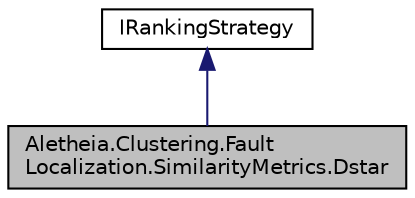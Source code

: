 digraph "Aletheia.Clustering.FaultLocalization.SimilarityMetrics.Dstar"
{
  edge [fontname="Helvetica",fontsize="10",labelfontname="Helvetica",labelfontsize="10"];
  node [fontname="Helvetica",fontsize="10",shape=record];
  Node0 [label="Aletheia.Clustering.Fault\lLocalization.SimilarityMetrics.Dstar",height=0.2,width=0.4,color="black", fillcolor="grey75", style="filled", fontcolor="black"];
  Node1 -> Node0 [dir="back",color="midnightblue",fontsize="10",style="solid",fontname="Helvetica"];
  Node1 [label="IRankingStrategy",height=0.2,width=0.4,color="black", fillcolor="white", style="filled",URL="$interface_aletheia_1_1_clustering_1_1_fault_localization_1_1_similarity_metrics_1_1_i_ranking_strategy.html"];
}
